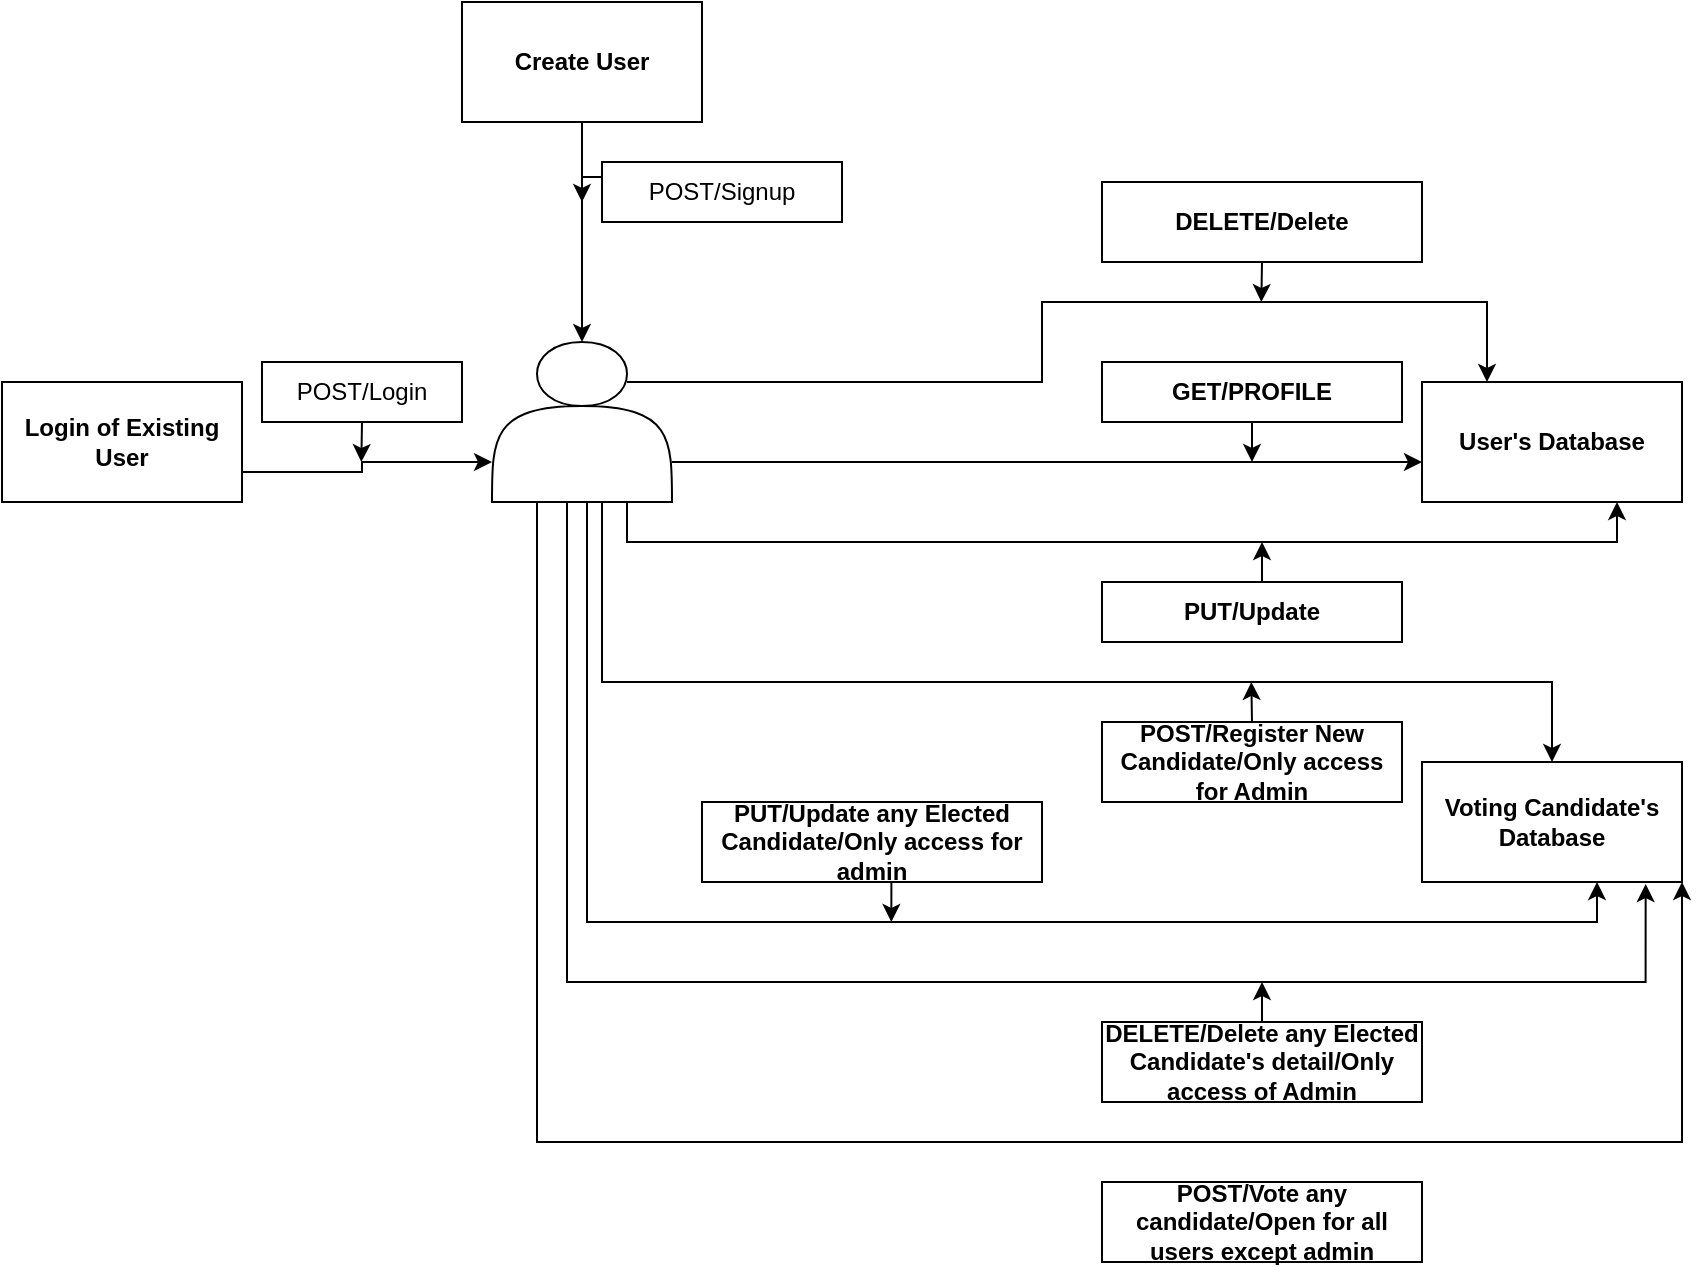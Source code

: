 <mxfile version="25.0.3">
  <diagram name="Page-1" id="Wh1WpaTJLGNhcIk0ObMR">
    <mxGraphModel dx="1877" dy="522" grid="1" gridSize="10" guides="1" tooltips="1" connect="1" arrows="1" fold="1" page="1" pageScale="1" pageWidth="827" pageHeight="1169" math="0" shadow="0">
      <root>
        <mxCell id="0" />
        <mxCell id="1" parent="0" />
        <mxCell id="U8cge1n6jvuiJpbnIPh0-3" style="edgeStyle=orthogonalEdgeStyle;rounded=0;orthogonalLoop=1;jettySize=auto;html=1;exitX=0.5;exitY=1;exitDx=0;exitDy=0;" edge="1" parent="1" source="U8cge1n6jvuiJpbnIPh0-1">
          <mxGeometry relative="1" as="geometry">
            <mxPoint x="260" y="180" as="targetPoint" />
          </mxGeometry>
        </mxCell>
        <mxCell id="U8cge1n6jvuiJpbnIPh0-1" value="Create User" style="rounded=0;whiteSpace=wrap;html=1;fontStyle=1;" vertex="1" parent="1">
          <mxGeometry x="200" y="10" width="120" height="60" as="geometry" />
        </mxCell>
        <mxCell id="U8cge1n6jvuiJpbnIPh0-19" style="edgeStyle=orthogonalEdgeStyle;rounded=0;orthogonalLoop=1;jettySize=auto;html=1;exitX=0.75;exitY=1;exitDx=0;exitDy=0;entryX=0.75;entryY=1;entryDx=0;entryDy=0;" edge="1" parent="1" source="U8cge1n6jvuiJpbnIPh0-4" target="U8cge1n6jvuiJpbnIPh0-12">
          <mxGeometry relative="1" as="geometry" />
        </mxCell>
        <mxCell id="U8cge1n6jvuiJpbnIPh0-27" style="edgeStyle=orthogonalEdgeStyle;rounded=0;orthogonalLoop=1;jettySize=auto;html=1;exitX=0.75;exitY=0.25;exitDx=0;exitDy=0;exitPerimeter=0;entryX=0.25;entryY=0;entryDx=0;entryDy=0;" edge="1" parent="1" source="U8cge1n6jvuiJpbnIPh0-4" target="U8cge1n6jvuiJpbnIPh0-12">
          <mxGeometry relative="1" as="geometry">
            <Array as="points">
              <mxPoint x="490" y="200" />
              <mxPoint x="490" y="160" />
              <mxPoint x="713" y="160" />
            </Array>
          </mxGeometry>
        </mxCell>
        <mxCell id="U8cge1n6jvuiJpbnIPh0-37" style="edgeStyle=orthogonalEdgeStyle;rounded=0;orthogonalLoop=1;jettySize=auto;html=1;exitX=0.5;exitY=1;exitDx=0;exitDy=0;" edge="1" parent="1" source="U8cge1n6jvuiJpbnIPh0-4" target="U8cge1n6jvuiJpbnIPh0-35">
          <mxGeometry relative="1" as="geometry">
            <Array as="points">
              <mxPoint x="270" y="260" />
              <mxPoint x="270" y="350" />
              <mxPoint x="745" y="350" />
            </Array>
          </mxGeometry>
        </mxCell>
        <mxCell id="U8cge1n6jvuiJpbnIPh0-42" style="edgeStyle=orthogonalEdgeStyle;rounded=0;orthogonalLoop=1;jettySize=auto;html=1;exitX=0.25;exitY=1;exitDx=0;exitDy=0;entryX=0.5;entryY=1;entryDx=0;entryDy=0;" edge="1" parent="1">
          <mxGeometry relative="1" as="geometry">
            <mxPoint x="260.0" y="260" as="sourcePoint" />
            <mxPoint x="767.5" y="450" as="targetPoint" />
            <Array as="points">
              <mxPoint x="262.5" y="260" />
              <mxPoint x="262.5" y="470" />
              <mxPoint x="767.5" y="470" />
            </Array>
          </mxGeometry>
        </mxCell>
        <mxCell id="U8cge1n6jvuiJpbnIPh0-50" style="edgeStyle=orthogonalEdgeStyle;rounded=0;orthogonalLoop=1;jettySize=auto;html=1;exitX=0.25;exitY=1;exitDx=0;exitDy=0;entryX=1;entryY=1;entryDx=0;entryDy=0;" edge="1" parent="1" source="U8cge1n6jvuiJpbnIPh0-4" target="U8cge1n6jvuiJpbnIPh0-35">
          <mxGeometry relative="1" as="geometry">
            <Array as="points">
              <mxPoint x="237" y="580" />
              <mxPoint x="810" y="580" />
            </Array>
          </mxGeometry>
        </mxCell>
        <mxCell id="U8cge1n6jvuiJpbnIPh0-4" value="" style="shape=actor;whiteSpace=wrap;html=1;" vertex="1" parent="1">
          <mxGeometry x="215" y="180" width="90" height="80" as="geometry" />
        </mxCell>
        <mxCell id="U8cge1n6jvuiJpbnIPh0-6" style="edgeStyle=orthogonalEdgeStyle;rounded=0;orthogonalLoop=1;jettySize=auto;html=1;exitX=0;exitY=0.25;exitDx=0;exitDy=0;" edge="1" parent="1" source="U8cge1n6jvuiJpbnIPh0-5">
          <mxGeometry relative="1" as="geometry">
            <mxPoint x="260" y="110" as="targetPoint" />
          </mxGeometry>
        </mxCell>
        <mxCell id="U8cge1n6jvuiJpbnIPh0-5" value="POST/Signup" style="whiteSpace=wrap;html=1;" vertex="1" parent="1">
          <mxGeometry x="270" y="90" width="120" height="30" as="geometry" />
        </mxCell>
        <mxCell id="U8cge1n6jvuiJpbnIPh0-9" style="edgeStyle=orthogonalEdgeStyle;rounded=0;orthogonalLoop=1;jettySize=auto;html=1;exitX=1;exitY=0.75;exitDx=0;exitDy=0;entryX=0;entryY=0.75;entryDx=0;entryDy=0;" edge="1" parent="1" source="U8cge1n6jvuiJpbnIPh0-7" target="U8cge1n6jvuiJpbnIPh0-4">
          <mxGeometry relative="1" as="geometry">
            <mxPoint x="200.0" y="245" as="targetPoint" />
            <Array as="points">
              <mxPoint x="150" y="245" />
              <mxPoint x="150" y="240" />
            </Array>
          </mxGeometry>
        </mxCell>
        <mxCell id="U8cge1n6jvuiJpbnIPh0-7" value="Login of Existing User" style="whiteSpace=wrap;html=1;fontStyle=1;" vertex="1" parent="1">
          <mxGeometry x="-30" y="200" width="120" height="60" as="geometry" />
        </mxCell>
        <mxCell id="U8cge1n6jvuiJpbnIPh0-11" style="edgeStyle=orthogonalEdgeStyle;rounded=0;orthogonalLoop=1;jettySize=auto;html=1;exitX=0.5;exitY=1;exitDx=0;exitDy=0;" edge="1" parent="1" source="U8cge1n6jvuiJpbnIPh0-10">
          <mxGeometry relative="1" as="geometry">
            <mxPoint x="149.667" y="240" as="targetPoint" />
          </mxGeometry>
        </mxCell>
        <mxCell id="U8cge1n6jvuiJpbnIPh0-10" value="POST/Login" style="whiteSpace=wrap;html=1;" vertex="1" parent="1">
          <mxGeometry x="100" y="190" width="100" height="30" as="geometry" />
        </mxCell>
        <mxCell id="U8cge1n6jvuiJpbnIPh0-12" value="User&#39;s Database" style="whiteSpace=wrap;html=1;fontStyle=1" vertex="1" parent="1">
          <mxGeometry x="680" y="200" width="130" height="60" as="geometry" />
        </mxCell>
        <mxCell id="U8cge1n6jvuiJpbnIPh0-14" style="edgeStyle=orthogonalEdgeStyle;rounded=0;orthogonalLoop=1;jettySize=auto;html=1;exitX=1;exitY=0.75;exitDx=0;exitDy=0;entryX=0;entryY=0.667;entryDx=0;entryDy=0;entryPerimeter=0;" edge="1" parent="1" source="U8cge1n6jvuiJpbnIPh0-4" target="U8cge1n6jvuiJpbnIPh0-12">
          <mxGeometry relative="1" as="geometry" />
        </mxCell>
        <mxCell id="U8cge1n6jvuiJpbnIPh0-17" style="edgeStyle=orthogonalEdgeStyle;rounded=0;orthogonalLoop=1;jettySize=auto;html=1;exitX=0.5;exitY=1;exitDx=0;exitDy=0;" edge="1" parent="1" source="U8cge1n6jvuiJpbnIPh0-15">
          <mxGeometry relative="1" as="geometry">
            <mxPoint x="594.667" y="240" as="targetPoint" />
            <Array as="points">
              <mxPoint x="595" y="240" />
            </Array>
          </mxGeometry>
        </mxCell>
        <mxCell id="U8cge1n6jvuiJpbnIPh0-15" value="GET/PROFILE" style="whiteSpace=wrap;html=1;fontStyle=1" vertex="1" parent="1">
          <mxGeometry x="520" y="190" width="150" height="30" as="geometry" />
        </mxCell>
        <mxCell id="U8cge1n6jvuiJpbnIPh0-23" style="edgeStyle=orthogonalEdgeStyle;rounded=0;orthogonalLoop=1;jettySize=auto;html=1;exitX=0.5;exitY=0;exitDx=0;exitDy=0;" edge="1" parent="1" source="U8cge1n6jvuiJpbnIPh0-20">
          <mxGeometry relative="1" as="geometry">
            <mxPoint x="600" y="280" as="targetPoint" />
          </mxGeometry>
        </mxCell>
        <mxCell id="U8cge1n6jvuiJpbnIPh0-20" value="&lt;b&gt;PUT/Update&lt;/b&gt;" style="whiteSpace=wrap;html=1;" vertex="1" parent="1">
          <mxGeometry x="520" y="300" width="150" height="30" as="geometry" />
        </mxCell>
        <mxCell id="U8cge1n6jvuiJpbnIPh0-29" style="edgeStyle=orthogonalEdgeStyle;rounded=0;orthogonalLoop=1;jettySize=auto;html=1;exitX=0.5;exitY=1;exitDx=0;exitDy=0;" edge="1" parent="1" source="U8cge1n6jvuiJpbnIPh0-28">
          <mxGeometry relative="1" as="geometry">
            <mxPoint x="599.667" y="160" as="targetPoint" />
          </mxGeometry>
        </mxCell>
        <mxCell id="U8cge1n6jvuiJpbnIPh0-28" value="&lt;b&gt;DELETE/Delete&lt;/b&gt;" style="whiteSpace=wrap;html=1;" vertex="1" parent="1">
          <mxGeometry x="520" y="100" width="160" height="40" as="geometry" />
        </mxCell>
        <mxCell id="U8cge1n6jvuiJpbnIPh0-35" value="&lt;b&gt;Voting Candidate&#39;s Database&lt;/b&gt;" style="whiteSpace=wrap;html=1;" vertex="1" parent="1">
          <mxGeometry x="680" y="390" width="130" height="60" as="geometry" />
        </mxCell>
        <mxCell id="U8cge1n6jvuiJpbnIPh0-39" style="edgeStyle=orthogonalEdgeStyle;rounded=0;orthogonalLoop=1;jettySize=auto;html=1;exitX=0.5;exitY=0;exitDx=0;exitDy=0;" edge="1" parent="1" source="U8cge1n6jvuiJpbnIPh0-38">
          <mxGeometry relative="1" as="geometry">
            <mxPoint x="594.667" y="350" as="targetPoint" />
          </mxGeometry>
        </mxCell>
        <mxCell id="U8cge1n6jvuiJpbnIPh0-38" value="POST/Register New Candidate/Only access for Admin" style="whiteSpace=wrap;html=1;fontStyle=1" vertex="1" parent="1">
          <mxGeometry x="520" y="370" width="150" height="40" as="geometry" />
        </mxCell>
        <mxCell id="U8cge1n6jvuiJpbnIPh0-44" style="edgeStyle=orthogonalEdgeStyle;rounded=0;orthogonalLoop=1;jettySize=auto;html=1;exitX=0.5;exitY=0;exitDx=0;exitDy=0;" edge="1" parent="1" source="U8cge1n6jvuiJpbnIPh0-43">
          <mxGeometry relative="1" as="geometry">
            <mxPoint x="414.667" y="470" as="targetPoint" />
          </mxGeometry>
        </mxCell>
        <mxCell id="U8cge1n6jvuiJpbnIPh0-43" value="PUT/Update any Elected Candidate/Only access for admin" style="whiteSpace=wrap;html=1;direction=west;fontStyle=1" vertex="1" parent="1">
          <mxGeometry x="320" y="410" width="170" height="40" as="geometry" />
        </mxCell>
        <mxCell id="U8cge1n6jvuiJpbnIPh0-45" style="edgeStyle=orthogonalEdgeStyle;rounded=0;orthogonalLoop=1;jettySize=auto;html=1;exitX=0.25;exitY=1;exitDx=0;exitDy=0;entryX=0.841;entryY=1.017;entryDx=0;entryDy=0;entryPerimeter=0;" edge="1" parent="1">
          <mxGeometry relative="1" as="geometry">
            <mxPoint x="240" y="260" as="sourcePoint" />
            <mxPoint x="791.83" y="451.02" as="targetPoint" />
            <Array as="points">
              <mxPoint x="252.5" y="260" />
              <mxPoint x="252.5" y="500" />
              <mxPoint x="791.5" y="500" />
            </Array>
          </mxGeometry>
        </mxCell>
        <mxCell id="U8cge1n6jvuiJpbnIPh0-47" style="edgeStyle=orthogonalEdgeStyle;rounded=0;orthogonalLoop=1;jettySize=auto;html=1;exitX=0.5;exitY=0;exitDx=0;exitDy=0;" edge="1" parent="1" source="U8cge1n6jvuiJpbnIPh0-46">
          <mxGeometry relative="1" as="geometry">
            <mxPoint x="600" y="500" as="targetPoint" />
          </mxGeometry>
        </mxCell>
        <mxCell id="U8cge1n6jvuiJpbnIPh0-46" value="&lt;b&gt;DELETE/Delete any Elected Candidate&#39;s detail/Only access of Admin&lt;/b&gt;" style="whiteSpace=wrap;html=1;" vertex="1" parent="1">
          <mxGeometry x="520" y="520" width="160" height="40" as="geometry" />
        </mxCell>
        <mxCell id="U8cge1n6jvuiJpbnIPh0-51" value="POST/Vote any candidate/Open for all users except admin" style="whiteSpace=wrap;html=1;fontStyle=1" vertex="1" parent="1">
          <mxGeometry x="520" y="600" width="160" height="40" as="geometry" />
        </mxCell>
      </root>
    </mxGraphModel>
  </diagram>
</mxfile>
